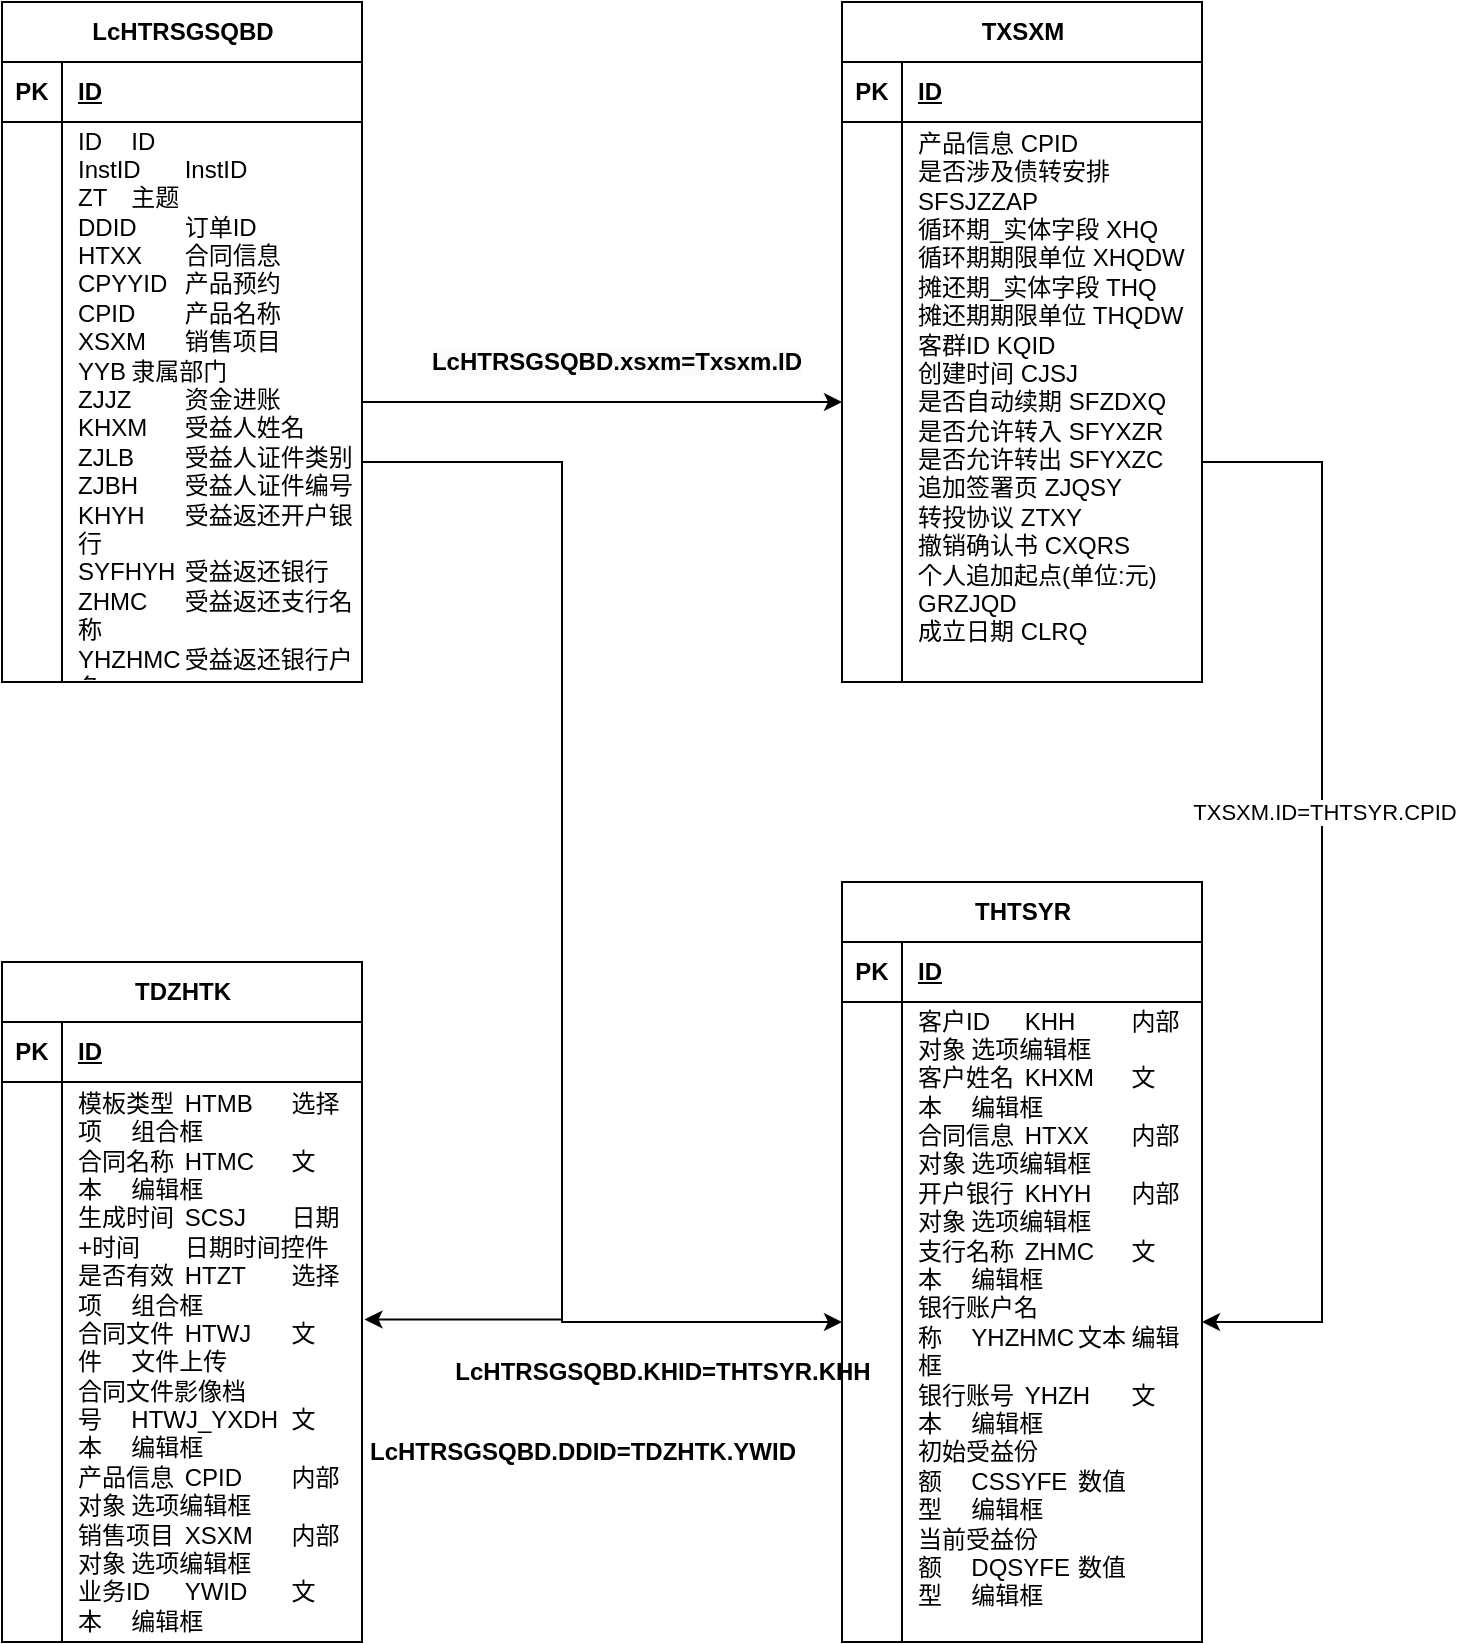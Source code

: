 <mxfile version="24.3.1" type="github">
  <diagram name="第 1 页" id="4qdwNiVm0ymUn8DNlQiw">
    <mxGraphModel dx="1050" dy="530" grid="1" gridSize="10" guides="1" tooltips="1" connect="1" arrows="1" fold="1" page="1" pageScale="1" pageWidth="827" pageHeight="1169" math="0" shadow="0">
      <root>
        <mxCell id="0" />
        <mxCell id="1" parent="0" />
        <mxCell id="79PVir5TLMsAhhLRZjO0-20" style="edgeStyle=orthogonalEdgeStyle;rounded=0;orthogonalLoop=1;jettySize=auto;html=1;entryX=0;entryY=0.5;entryDx=0;entryDy=0;" parent="1" source="FCfZ8RU9Q_l8p1jcDTuG-1" target="79PVir5TLMsAhhLRZjO0-12" edge="1">
          <mxGeometry relative="1" as="geometry">
            <Array as="points">
              <mxPoint x="350" y="350" />
              <mxPoint x="350" y="780" />
            </Array>
          </mxGeometry>
        </mxCell>
        <mxCell id="FCfZ8RU9Q_l8p1jcDTuG-1" value="LcHTRSGSQBD" style="shape=table;startSize=30;container=1;collapsible=1;childLayout=tableLayout;fixedRows=1;rowLines=0;fontStyle=1;align=center;resizeLast=1;html=1;" parent="1" vertex="1">
          <mxGeometry x="70" y="120" width="180" height="340" as="geometry" />
        </mxCell>
        <mxCell id="FCfZ8RU9Q_l8p1jcDTuG-2" value="" style="shape=tableRow;horizontal=0;startSize=0;swimlaneHead=0;swimlaneBody=0;fillColor=none;collapsible=0;dropTarget=0;points=[[0,0.5],[1,0.5]];portConstraint=eastwest;top=0;left=0;right=0;bottom=1;" parent="FCfZ8RU9Q_l8p1jcDTuG-1" vertex="1">
          <mxGeometry y="30" width="180" height="30" as="geometry" />
        </mxCell>
        <mxCell id="FCfZ8RU9Q_l8p1jcDTuG-3" value="PK" style="shape=partialRectangle;connectable=0;fillColor=none;top=0;left=0;bottom=0;right=0;fontStyle=1;overflow=hidden;whiteSpace=wrap;html=1;" parent="FCfZ8RU9Q_l8p1jcDTuG-2" vertex="1">
          <mxGeometry width="30" height="30" as="geometry">
            <mxRectangle width="30" height="30" as="alternateBounds" />
          </mxGeometry>
        </mxCell>
        <mxCell id="FCfZ8RU9Q_l8p1jcDTuG-4" value="ID" style="shape=partialRectangle;connectable=0;fillColor=none;top=0;left=0;bottom=0;right=0;align=left;spacingLeft=6;fontStyle=5;overflow=hidden;whiteSpace=wrap;html=1;" parent="FCfZ8RU9Q_l8p1jcDTuG-2" vertex="1">
          <mxGeometry x="30" width="150" height="30" as="geometry">
            <mxRectangle width="150" height="30" as="alternateBounds" />
          </mxGeometry>
        </mxCell>
        <mxCell id="FCfZ8RU9Q_l8p1jcDTuG-5" value="" style="shape=tableRow;horizontal=0;startSize=0;swimlaneHead=0;swimlaneBody=0;fillColor=none;collapsible=0;dropTarget=0;points=[[0,0.5],[1,0.5]];portConstraint=eastwest;top=0;left=0;right=0;bottom=0;" parent="FCfZ8RU9Q_l8p1jcDTuG-1" vertex="1">
          <mxGeometry y="60" width="180" height="280" as="geometry" />
        </mxCell>
        <mxCell id="FCfZ8RU9Q_l8p1jcDTuG-6" value="" style="shape=partialRectangle;connectable=0;fillColor=none;top=0;left=0;bottom=0;right=0;editable=1;overflow=hidden;whiteSpace=wrap;html=1;" parent="FCfZ8RU9Q_l8p1jcDTuG-5" vertex="1">
          <mxGeometry width="30" height="280" as="geometry">
            <mxRectangle width="30" height="280" as="alternateBounds" />
          </mxGeometry>
        </mxCell>
        <mxCell id="FCfZ8RU9Q_l8p1jcDTuG-7" value="&lt;div&gt;ID&lt;span style=&quot;white-space-collapse: preserve;&quot;&gt;&#x9;&lt;/span&gt;ID&lt;/div&gt;&lt;div&gt;InstID&lt;span style=&quot;white-space-collapse: preserve;&quot;&gt;&#x9;&lt;/span&gt;InstID&lt;/div&gt;&lt;div&gt;ZT&lt;span style=&quot;white-space-collapse: preserve;&quot;&gt;&#x9;&lt;/span&gt;主题&lt;/div&gt;&lt;div&gt;DDID&lt;span style=&quot;white-space-collapse: preserve;&quot;&gt;&#x9;&lt;/span&gt;订单ID&lt;/div&gt;&lt;div&gt;HTXX&lt;span style=&quot;white-space-collapse: preserve;&quot;&gt;&#x9;&lt;/span&gt;合同信息&lt;/div&gt;&lt;div&gt;CPYYID&lt;span style=&quot;white-space-collapse: preserve;&quot;&gt;&#x9;&lt;/span&gt;产品预约&lt;/div&gt;&lt;div&gt;CPID&lt;span style=&quot;white-space-collapse: preserve;&quot;&gt;&#x9;&lt;/span&gt;产品名称&lt;/div&gt;&lt;div&gt;XSXM&lt;span style=&quot;white-space-collapse: preserve;&quot;&gt;&#x9;&lt;/span&gt;销售项目&lt;/div&gt;&lt;div&gt;YYB&lt;span style=&quot;white-space-collapse: preserve;&quot;&gt;&#x9;&lt;/span&gt;隶属部门&lt;/div&gt;&lt;div&gt;ZJJZ&lt;span style=&quot;white-space-collapse: preserve;&quot;&gt;&#x9;&lt;/span&gt;资金进账&lt;/div&gt;&lt;div&gt;KHXM&lt;span style=&quot;white-space-collapse: preserve;&quot;&gt;&#x9;&lt;/span&gt;受益人姓名&lt;/div&gt;&lt;div&gt;ZJLB&lt;span style=&quot;white-space-collapse: preserve;&quot;&gt;&#x9;&lt;/span&gt;受益人证件类别&lt;/div&gt;&lt;div&gt;ZJBH&lt;span style=&quot;white-space-collapse: preserve;&quot;&gt;&#x9;&lt;/span&gt;受益人证件编号&lt;/div&gt;&lt;div&gt;KHYH&lt;span style=&quot;white-space-collapse: preserve;&quot;&gt;&#x9;&lt;/span&gt;受益返还开户银行&lt;/div&gt;&lt;div&gt;SYFHYH&lt;span style=&quot;white-space-collapse: preserve;&quot;&gt;&#x9;&lt;/span&gt;受益返还银行&lt;/div&gt;&lt;div&gt;ZHMC&lt;span style=&quot;white-space-collapse: preserve;&quot;&gt;&#x9;&lt;/span&gt;受益返还支行名称&lt;/div&gt;&lt;div&gt;YHZHMC&lt;span style=&quot;white-space-collapse: preserve;&quot;&gt;&#x9;&lt;/span&gt;受益返还银行户名&lt;/div&gt;&lt;div&gt;&lt;br&gt;&lt;/div&gt;&lt;div&gt;&lt;br style=&quot;text-align: center; text-wrap: nowrap;&quot;&gt;&lt;/div&gt;" style="shape=partialRectangle;connectable=0;fillColor=none;top=0;left=0;bottom=0;right=0;align=left;spacingLeft=6;overflow=hidden;whiteSpace=wrap;html=1;" parent="FCfZ8RU9Q_l8p1jcDTuG-5" vertex="1">
          <mxGeometry x="30" width="150" height="280" as="geometry">
            <mxRectangle width="150" height="280" as="alternateBounds" />
          </mxGeometry>
        </mxCell>
        <mxCell id="FCfZ8RU9Q_l8p1jcDTuG-8" value="TXSXM" style="shape=table;startSize=30;container=1;collapsible=1;childLayout=tableLayout;fixedRows=1;rowLines=0;fontStyle=1;align=center;resizeLast=1;html=1;" parent="1" vertex="1">
          <mxGeometry x="490" y="120" width="180" height="340" as="geometry" />
        </mxCell>
        <mxCell id="FCfZ8RU9Q_l8p1jcDTuG-9" value="" style="shape=tableRow;horizontal=0;startSize=0;swimlaneHead=0;swimlaneBody=0;fillColor=none;collapsible=0;dropTarget=0;points=[[0,0.5],[1,0.5]];portConstraint=eastwest;top=0;left=0;right=0;bottom=1;" parent="FCfZ8RU9Q_l8p1jcDTuG-8" vertex="1">
          <mxGeometry y="30" width="180" height="30" as="geometry" />
        </mxCell>
        <mxCell id="FCfZ8RU9Q_l8p1jcDTuG-10" value="PK" style="shape=partialRectangle;connectable=0;fillColor=none;top=0;left=0;bottom=0;right=0;fontStyle=1;overflow=hidden;whiteSpace=wrap;html=1;" parent="FCfZ8RU9Q_l8p1jcDTuG-9" vertex="1">
          <mxGeometry width="30" height="30" as="geometry">
            <mxRectangle width="30" height="30" as="alternateBounds" />
          </mxGeometry>
        </mxCell>
        <mxCell id="FCfZ8RU9Q_l8p1jcDTuG-11" value="ID" style="shape=partialRectangle;connectable=0;fillColor=none;top=0;left=0;bottom=0;right=0;align=left;spacingLeft=6;fontStyle=5;overflow=hidden;whiteSpace=wrap;html=1;" parent="FCfZ8RU9Q_l8p1jcDTuG-9" vertex="1">
          <mxGeometry x="30" width="150" height="30" as="geometry">
            <mxRectangle width="150" height="30" as="alternateBounds" />
          </mxGeometry>
        </mxCell>
        <mxCell id="FCfZ8RU9Q_l8p1jcDTuG-12" value="" style="shape=tableRow;horizontal=0;startSize=0;swimlaneHead=0;swimlaneBody=0;fillColor=none;collapsible=0;dropTarget=0;points=[[0,0.5],[1,0.5]];portConstraint=eastwest;top=0;left=0;right=0;bottom=0;" parent="FCfZ8RU9Q_l8p1jcDTuG-8" vertex="1">
          <mxGeometry y="60" width="180" height="280" as="geometry" />
        </mxCell>
        <mxCell id="FCfZ8RU9Q_l8p1jcDTuG-13" value="" style="shape=partialRectangle;connectable=0;fillColor=none;top=0;left=0;bottom=0;right=0;editable=1;overflow=hidden;whiteSpace=wrap;html=1;" parent="FCfZ8RU9Q_l8p1jcDTuG-12" vertex="1">
          <mxGeometry width="30" height="280" as="geometry">
            <mxRectangle width="30" height="280" as="alternateBounds" />
          </mxGeometry>
        </mxCell>
        <mxCell id="FCfZ8RU9Q_l8p1jcDTuG-14" value="&lt;div&gt;产品信息&lt;span&gt;&#x9;&lt;/span&gt;CPID&lt;br&gt;&lt;/div&gt;&lt;div&gt;是否涉及债转安排&lt;span&gt;&#x9;&lt;/span&gt;SFSJZZAP&lt;span&gt;&#x9;&#x9;&lt;/span&gt;&lt;/div&gt;&lt;div&gt;循环期_实体字段&lt;span&gt;&#x9;&lt;/span&gt;XHQ&lt;span&gt;&#x9;&#x9;&lt;/span&gt;&lt;/div&gt;&lt;div&gt;循环期期限单位&lt;span&gt;&#x9;&lt;/span&gt;XHQDW&lt;span&gt;&#x9;&#x9;&lt;/span&gt;&lt;/div&gt;&lt;div&gt;摊还期_实体字段&lt;span&gt;&#x9;&lt;/span&gt;THQ&lt;span&gt;&#x9;&#x9;&lt;/span&gt;&lt;/div&gt;&lt;div&gt;摊还期期限单位&lt;span&gt;&#x9;&lt;/span&gt;THQDW&lt;span&gt;&#x9;&#x9;&lt;/span&gt;&lt;/div&gt;&lt;div&gt;客群ID&lt;span&gt;&#x9;&lt;/span&gt;KQID&lt;span&gt;&#x9;&#x9;&lt;/span&gt;&lt;/div&gt;&lt;div&gt;创建时间&lt;span&gt;&#x9;&lt;/span&gt;CJSJ&lt;span&gt;&#x9;&#x9;&lt;/span&gt;&lt;/div&gt;&lt;div&gt;是否自动续期&lt;span&gt;&#x9;&lt;/span&gt;SFZDXQ&lt;span&gt;&#x9;&#x9;&lt;/span&gt;&lt;/div&gt;&lt;div&gt;是否允许转入&lt;span&gt;&#x9;&lt;/span&gt;SFYXZR&lt;span&gt;&#x9;&#x9;&lt;/span&gt;&lt;/div&gt;&lt;div&gt;是否允许转出&lt;span&gt;&#x9;&lt;/span&gt;SFYXZC&lt;span&gt;&#x9;&#x9;&lt;/span&gt;&lt;/div&gt;&lt;div&gt;追加签署页&lt;span&gt;&#x9;&lt;/span&gt;ZJQSY&lt;span&gt;&#x9;&#x9;&lt;/span&gt;&lt;/div&gt;&lt;div&gt;转投协议&lt;span&gt;&#x9;&lt;/span&gt;ZTXY&lt;span&gt;&#x9;&#x9;&lt;/span&gt;&lt;/div&gt;&lt;div&gt;撤销确认书&lt;span&gt;&#x9;&lt;/span&gt;CXQRS&lt;span&gt;&#x9;&#x9;&lt;/span&gt;&lt;/div&gt;&lt;div&gt;个人追加起点(单位:元)&lt;span&gt;&#x9;&lt;/span&gt;GRZJQD&lt;span&gt;&#x9;&#x9;&lt;/span&gt;&lt;/div&gt;&lt;div&gt;成立日期 CLRQ&lt;br&gt;&lt;/div&gt;&lt;div&gt;&lt;br&gt;&lt;/div&gt;" style="shape=partialRectangle;connectable=0;fillColor=none;top=0;left=0;bottom=0;right=0;align=left;spacingLeft=6;overflow=hidden;whiteSpace=wrap;html=1;" parent="FCfZ8RU9Q_l8p1jcDTuG-12" vertex="1">
          <mxGeometry x="30" width="150" height="280" as="geometry">
            <mxRectangle width="150" height="280" as="alternateBounds" />
          </mxGeometry>
        </mxCell>
        <mxCell id="79PVir5TLMsAhhLRZjO0-1" value="TDZHTK" style="shape=table;startSize=30;container=1;collapsible=1;childLayout=tableLayout;fixedRows=1;rowLines=0;fontStyle=1;align=center;resizeLast=1;html=1;" parent="1" vertex="1">
          <mxGeometry x="70" y="600" width="180" height="340" as="geometry" />
        </mxCell>
        <mxCell id="79PVir5TLMsAhhLRZjO0-2" value="" style="shape=tableRow;horizontal=0;startSize=0;swimlaneHead=0;swimlaneBody=0;fillColor=none;collapsible=0;dropTarget=0;points=[[0,0.5],[1,0.5]];portConstraint=eastwest;top=0;left=0;right=0;bottom=1;" parent="79PVir5TLMsAhhLRZjO0-1" vertex="1">
          <mxGeometry y="30" width="180" height="30" as="geometry" />
        </mxCell>
        <mxCell id="79PVir5TLMsAhhLRZjO0-3" value="PK" style="shape=partialRectangle;connectable=0;fillColor=none;top=0;left=0;bottom=0;right=0;fontStyle=1;overflow=hidden;whiteSpace=wrap;html=1;" parent="79PVir5TLMsAhhLRZjO0-2" vertex="1">
          <mxGeometry width="30" height="30" as="geometry">
            <mxRectangle width="30" height="30" as="alternateBounds" />
          </mxGeometry>
        </mxCell>
        <mxCell id="79PVir5TLMsAhhLRZjO0-4" value="ID" style="shape=partialRectangle;connectable=0;fillColor=none;top=0;left=0;bottom=0;right=0;align=left;spacingLeft=6;fontStyle=5;overflow=hidden;whiteSpace=wrap;html=1;" parent="79PVir5TLMsAhhLRZjO0-2" vertex="1">
          <mxGeometry x="30" width="150" height="30" as="geometry">
            <mxRectangle width="150" height="30" as="alternateBounds" />
          </mxGeometry>
        </mxCell>
        <mxCell id="79PVir5TLMsAhhLRZjO0-5" value="" style="shape=tableRow;horizontal=0;startSize=0;swimlaneHead=0;swimlaneBody=0;fillColor=none;collapsible=0;dropTarget=0;points=[[0,0.5],[1,0.5]];portConstraint=eastwest;top=0;left=0;right=0;bottom=0;" parent="79PVir5TLMsAhhLRZjO0-1" vertex="1">
          <mxGeometry y="60" width="180" height="280" as="geometry" />
        </mxCell>
        <mxCell id="79PVir5TLMsAhhLRZjO0-6" value="" style="shape=partialRectangle;connectable=0;fillColor=none;top=0;left=0;bottom=0;right=0;editable=1;overflow=hidden;whiteSpace=wrap;html=1;" parent="79PVir5TLMsAhhLRZjO0-5" vertex="1">
          <mxGeometry width="30" height="280" as="geometry">
            <mxRectangle width="30" height="280" as="alternateBounds" />
          </mxGeometry>
        </mxCell>
        <mxCell id="79PVir5TLMsAhhLRZjO0-7" value="&lt;div&gt;&lt;div&gt;模板类型&lt;span style=&quot;white-space:pre&quot;&gt;&#x9;&lt;/span&gt;HTMB&lt;span style=&quot;white-space:pre&quot;&gt;&#x9;&lt;/span&gt;选择项&lt;span style=&quot;white-space:pre&quot;&gt;&#x9;&lt;/span&gt;组合框&lt;/div&gt;&lt;div&gt;合同名称&lt;span style=&quot;white-space:pre&quot;&gt;&#x9;&lt;/span&gt;HTMC&lt;span style=&quot;white-space:pre&quot;&gt;&#x9;&lt;/span&gt;文本&lt;span style=&quot;white-space:pre&quot;&gt;&#x9;&lt;/span&gt;编辑框&lt;/div&gt;&lt;div&gt;生成时间&lt;span style=&quot;white-space:pre&quot;&gt;&#x9;&lt;/span&gt;SCSJ&lt;span style=&quot;white-space:pre&quot;&gt;&#x9;&lt;/span&gt;日期+时间&lt;span style=&quot;white-space:pre&quot;&gt;&#x9;&lt;/span&gt;日期时间控件&lt;/div&gt;&lt;div&gt;是否有效&lt;span style=&quot;white-space:pre&quot;&gt;&#x9;&lt;/span&gt;HTZT&lt;span style=&quot;white-space:pre&quot;&gt;&#x9;&lt;/span&gt;选择项&lt;span style=&quot;white-space:pre&quot;&gt;&#x9;&lt;/span&gt;组合框&lt;/div&gt;&lt;div&gt;合同文件&lt;span style=&quot;white-space:pre&quot;&gt;&#x9;&lt;/span&gt;HTWJ&lt;span style=&quot;white-space:pre&quot;&gt;&#x9;&lt;/span&gt;文件&lt;span style=&quot;white-space:pre&quot;&gt;&#x9;&lt;/span&gt;文件上传&lt;/div&gt;&lt;div&gt;合同文件影像档号&lt;span style=&quot;white-space:pre&quot;&gt;&#x9;&lt;/span&gt;HTWJ_YXDH&lt;span style=&quot;white-space:pre&quot;&gt;&#x9;&lt;/span&gt;文本&lt;span style=&quot;white-space:pre&quot;&gt;&#x9;&lt;/span&gt;编辑框&lt;/div&gt;&lt;div&gt;产品信息&lt;span style=&quot;white-space:pre&quot;&gt;&#x9;&lt;/span&gt;CPID&lt;span style=&quot;white-space:pre&quot;&gt;&#x9;&lt;/span&gt;内部对象&lt;span style=&quot;white-space:pre&quot;&gt;&#x9;&lt;/span&gt;选项编辑框&lt;/div&gt;&lt;div&gt;销售项目&lt;span style=&quot;white-space:pre&quot;&gt;&#x9;&lt;/span&gt;XSXM&lt;span style=&quot;white-space:pre&quot;&gt;&#x9;&lt;/span&gt;内部对象&lt;span style=&quot;white-space:pre&quot;&gt;&#x9;&lt;/span&gt;选项编辑框&lt;/div&gt;&lt;div&gt;业务ID&lt;span style=&quot;white-space:pre&quot;&gt;&#x9;&lt;/span&gt;YWID&lt;span style=&quot;white-space:pre&quot;&gt;&#x9;&lt;/span&gt;文本&lt;span style=&quot;white-space:pre&quot;&gt;&#x9;&lt;/span&gt;编辑框&lt;/div&gt;&lt;/div&gt;" style="shape=partialRectangle;connectable=0;fillColor=none;top=0;left=0;bottom=0;right=0;align=left;spacingLeft=6;overflow=hidden;whiteSpace=wrap;html=1;" parent="79PVir5TLMsAhhLRZjO0-5" vertex="1">
          <mxGeometry x="30" width="150" height="280" as="geometry">
            <mxRectangle width="150" height="280" as="alternateBounds" />
          </mxGeometry>
        </mxCell>
        <mxCell id="79PVir5TLMsAhhLRZjO0-8" value="THTSYR" style="shape=table;startSize=30;container=1;collapsible=1;childLayout=tableLayout;fixedRows=1;rowLines=0;fontStyle=1;align=center;resizeLast=1;html=1;" parent="1" vertex="1">
          <mxGeometry x="490" y="560" width="180" height="380" as="geometry" />
        </mxCell>
        <mxCell id="79PVir5TLMsAhhLRZjO0-9" value="" style="shape=tableRow;horizontal=0;startSize=0;swimlaneHead=0;swimlaneBody=0;fillColor=none;collapsible=0;dropTarget=0;points=[[0,0.5],[1,0.5]];portConstraint=eastwest;top=0;left=0;right=0;bottom=1;" parent="79PVir5TLMsAhhLRZjO0-8" vertex="1">
          <mxGeometry y="30" width="180" height="30" as="geometry" />
        </mxCell>
        <mxCell id="79PVir5TLMsAhhLRZjO0-10" value="PK" style="shape=partialRectangle;connectable=0;fillColor=none;top=0;left=0;bottom=0;right=0;fontStyle=1;overflow=hidden;whiteSpace=wrap;html=1;" parent="79PVir5TLMsAhhLRZjO0-9" vertex="1">
          <mxGeometry width="30" height="30" as="geometry">
            <mxRectangle width="30" height="30" as="alternateBounds" />
          </mxGeometry>
        </mxCell>
        <mxCell id="79PVir5TLMsAhhLRZjO0-11" value="ID" style="shape=partialRectangle;connectable=0;fillColor=none;top=0;left=0;bottom=0;right=0;align=left;spacingLeft=6;fontStyle=5;overflow=hidden;whiteSpace=wrap;html=1;" parent="79PVir5TLMsAhhLRZjO0-9" vertex="1">
          <mxGeometry x="30" width="150" height="30" as="geometry">
            <mxRectangle width="150" height="30" as="alternateBounds" />
          </mxGeometry>
        </mxCell>
        <mxCell id="79PVir5TLMsAhhLRZjO0-12" value="" style="shape=tableRow;horizontal=0;startSize=0;swimlaneHead=0;swimlaneBody=0;fillColor=none;collapsible=0;dropTarget=0;points=[[0,0.5],[1,0.5]];portConstraint=eastwest;top=0;left=0;right=0;bottom=0;" parent="79PVir5TLMsAhhLRZjO0-8" vertex="1">
          <mxGeometry y="60" width="180" height="320" as="geometry" />
        </mxCell>
        <mxCell id="79PVir5TLMsAhhLRZjO0-13" value="" style="shape=partialRectangle;connectable=0;fillColor=none;top=0;left=0;bottom=0;right=0;editable=1;overflow=hidden;whiteSpace=wrap;html=1;" parent="79PVir5TLMsAhhLRZjO0-12" vertex="1">
          <mxGeometry width="30" height="320" as="geometry">
            <mxRectangle width="30" height="320" as="alternateBounds" />
          </mxGeometry>
        </mxCell>
        <mxCell id="79PVir5TLMsAhhLRZjO0-14" value="&lt;div&gt;客户ID&lt;span style=&quot;white-space:pre&quot;&gt;&#x9;&lt;/span&gt;KHH&lt;span style=&quot;white-space:pre&quot;&gt;&#x9;&lt;/span&gt;内部对象&lt;span style=&quot;white-space:pre&quot;&gt;&#x9;&lt;/span&gt;选项编辑框&lt;/div&gt;&lt;div&gt;客户姓名&lt;span style=&quot;white-space:pre&quot;&gt;&#x9;&lt;/span&gt;KHXM&lt;span style=&quot;white-space:pre&quot;&gt;&#x9;&lt;/span&gt;文本&lt;span style=&quot;white-space:pre&quot;&gt;&#x9;&lt;/span&gt;编辑框&lt;/div&gt;&lt;div&gt;合同信息&lt;span style=&quot;white-space:pre&quot;&gt;&#x9;&lt;/span&gt;HTXX&lt;span style=&quot;white-space:pre&quot;&gt;&#x9;&lt;/span&gt;内部对象&lt;span style=&quot;white-space:pre&quot;&gt;&#x9;&lt;/span&gt;选项编辑框&lt;/div&gt;&lt;div&gt;开户银行&lt;span style=&quot;white-space:pre&quot;&gt;&#x9;&lt;/span&gt;KHYH&lt;span style=&quot;white-space:pre&quot;&gt;&#x9;&lt;/span&gt;内部对象&lt;span style=&quot;white-space:pre&quot;&gt;&#x9;&lt;/span&gt;选项编辑框&lt;/div&gt;&lt;div&gt;支行名称&lt;span style=&quot;white-space:pre&quot;&gt;&#x9;&lt;/span&gt;ZHMC&lt;span style=&quot;white-space:pre&quot;&gt;&#x9;&lt;/span&gt;文本&lt;span style=&quot;white-space:pre&quot;&gt;&#x9;&lt;/span&gt;编辑框&lt;/div&gt;&lt;div&gt;银行账户名称&lt;span style=&quot;white-space:pre&quot;&gt;&#x9;&lt;/span&gt;YHZHMC&lt;span style=&quot;white-space:pre&quot;&gt;&#x9;&lt;/span&gt;文本&lt;span style=&quot;white-space:pre&quot;&gt;&#x9;&lt;/span&gt;编辑框&lt;/div&gt;&lt;div&gt;银行账号&lt;span style=&quot;white-space:pre&quot;&gt;&#x9;&lt;/span&gt;YHZH&lt;span style=&quot;white-space:pre&quot;&gt;&#x9;&lt;/span&gt;文本&lt;span style=&quot;white-space:pre&quot;&gt;&#x9;&lt;/span&gt;编辑框&lt;/div&gt;&lt;div&gt;初始受益份额&lt;span style=&quot;white-space:pre&quot;&gt;&#x9;&lt;/span&gt;CSSYFE&lt;span style=&quot;white-space:pre&quot;&gt;&#x9;&lt;/span&gt;数值型&lt;span style=&quot;white-space:pre&quot;&gt;&#x9;&lt;/span&gt;编辑框&lt;/div&gt;&lt;div&gt;当前受益份额&lt;span style=&quot;white-space:pre&quot;&gt;&#x9;&lt;/span&gt;DQSYFE&lt;span style=&quot;white-space:pre&quot;&gt;&#x9;&lt;/span&gt;数值型&lt;span style=&quot;white-space:pre&quot;&gt;&#x9;&lt;/span&gt;编辑框&lt;/div&gt;&lt;div&gt;&lt;br&gt;&lt;/div&gt;" style="shape=partialRectangle;connectable=0;fillColor=none;top=0;left=0;bottom=0;right=0;align=left;spacingLeft=6;overflow=hidden;whiteSpace=wrap;html=1;" parent="79PVir5TLMsAhhLRZjO0-12" vertex="1">
          <mxGeometry x="30" width="150" height="320" as="geometry">
            <mxRectangle width="150" height="320" as="alternateBounds" />
          </mxGeometry>
        </mxCell>
        <mxCell id="79PVir5TLMsAhhLRZjO0-16" style="edgeStyle=orthogonalEdgeStyle;rounded=0;orthogonalLoop=1;jettySize=auto;html=1;entryX=0;entryY=0.5;entryDx=0;entryDy=0;" parent="1" source="FCfZ8RU9Q_l8p1jcDTuG-5" target="FCfZ8RU9Q_l8p1jcDTuG-12" edge="1">
          <mxGeometry relative="1" as="geometry" />
        </mxCell>
        <mxCell id="79PVir5TLMsAhhLRZjO0-22" value="&lt;span style=&quot;font-size: 12px; font-weight: 700; background-color: rgb(251, 251, 251);&quot;&gt;LcHTRSGSQBD.xsxm=Txsxm.ID&lt;/span&gt;" style="edgeLabel;html=1;align=center;verticalAlign=middle;resizable=0;points=[];" parent="79PVir5TLMsAhhLRZjO0-16" vertex="1" connectable="0">
          <mxGeometry x="0.16" y="3" relative="1" as="geometry">
            <mxPoint x="-12" y="-17" as="offset" />
          </mxGeometry>
        </mxCell>
        <mxCell id="79PVir5TLMsAhhLRZjO0-17" style="edgeStyle=orthogonalEdgeStyle;rounded=0;orthogonalLoop=1;jettySize=auto;html=1;entryX=1.007;entryY=0.424;entryDx=0;entryDy=0;entryPerimeter=0;" parent="1" source="FCfZ8RU9Q_l8p1jcDTuG-5" target="79PVir5TLMsAhhLRZjO0-5" edge="1">
          <mxGeometry relative="1" as="geometry">
            <Array as="points">
              <mxPoint x="350" y="350" />
              <mxPoint x="350" y="779" />
            </Array>
          </mxGeometry>
        </mxCell>
        <mxCell id="79PVir5TLMsAhhLRZjO0-21" style="edgeStyle=orthogonalEdgeStyle;rounded=0;orthogonalLoop=1;jettySize=auto;html=1;entryX=1;entryY=0.5;entryDx=0;entryDy=0;" parent="1" source="FCfZ8RU9Q_l8p1jcDTuG-12" target="79PVir5TLMsAhhLRZjO0-12" edge="1">
          <mxGeometry relative="1" as="geometry">
            <Array as="points">
              <mxPoint x="730" y="350" />
              <mxPoint x="730" y="780" />
            </Array>
          </mxGeometry>
        </mxCell>
        <mxCell id="79PVir5TLMsAhhLRZjO0-25" value="TXSXM.ID=THTSYR.CPID" style="edgeLabel;html=1;align=center;verticalAlign=middle;resizable=0;points=[];" parent="79PVir5TLMsAhhLRZjO0-21" vertex="1" connectable="0">
          <mxGeometry x="-0.147" y="1" relative="1" as="geometry">
            <mxPoint as="offset" />
          </mxGeometry>
        </mxCell>
        <mxCell id="79PVir5TLMsAhhLRZjO0-23" value="&lt;span style=&quot;font-weight: 700;&quot;&gt;LcHTRSGSQBD.DDID=TDZHTK.YWID&lt;/span&gt;" style="text;html=1;align=center;verticalAlign=middle;resizable=0;points=[];autosize=1;strokeColor=none;fillColor=none;" parent="1" vertex="1">
          <mxGeometry x="240" y="830" width="240" height="30" as="geometry" />
        </mxCell>
        <mxCell id="79PVir5TLMsAhhLRZjO0-24" value="&lt;span style=&quot;font-weight: 700;&quot;&gt;LcHTRSGSQBD.KHID=THTSYR.KHH&lt;/span&gt;" style="text;html=1;align=center;verticalAlign=middle;resizable=0;points=[];autosize=1;strokeColor=none;fillColor=none;" parent="1" vertex="1">
          <mxGeometry x="285" y="790" width="230" height="30" as="geometry" />
        </mxCell>
      </root>
    </mxGraphModel>
  </diagram>
</mxfile>
